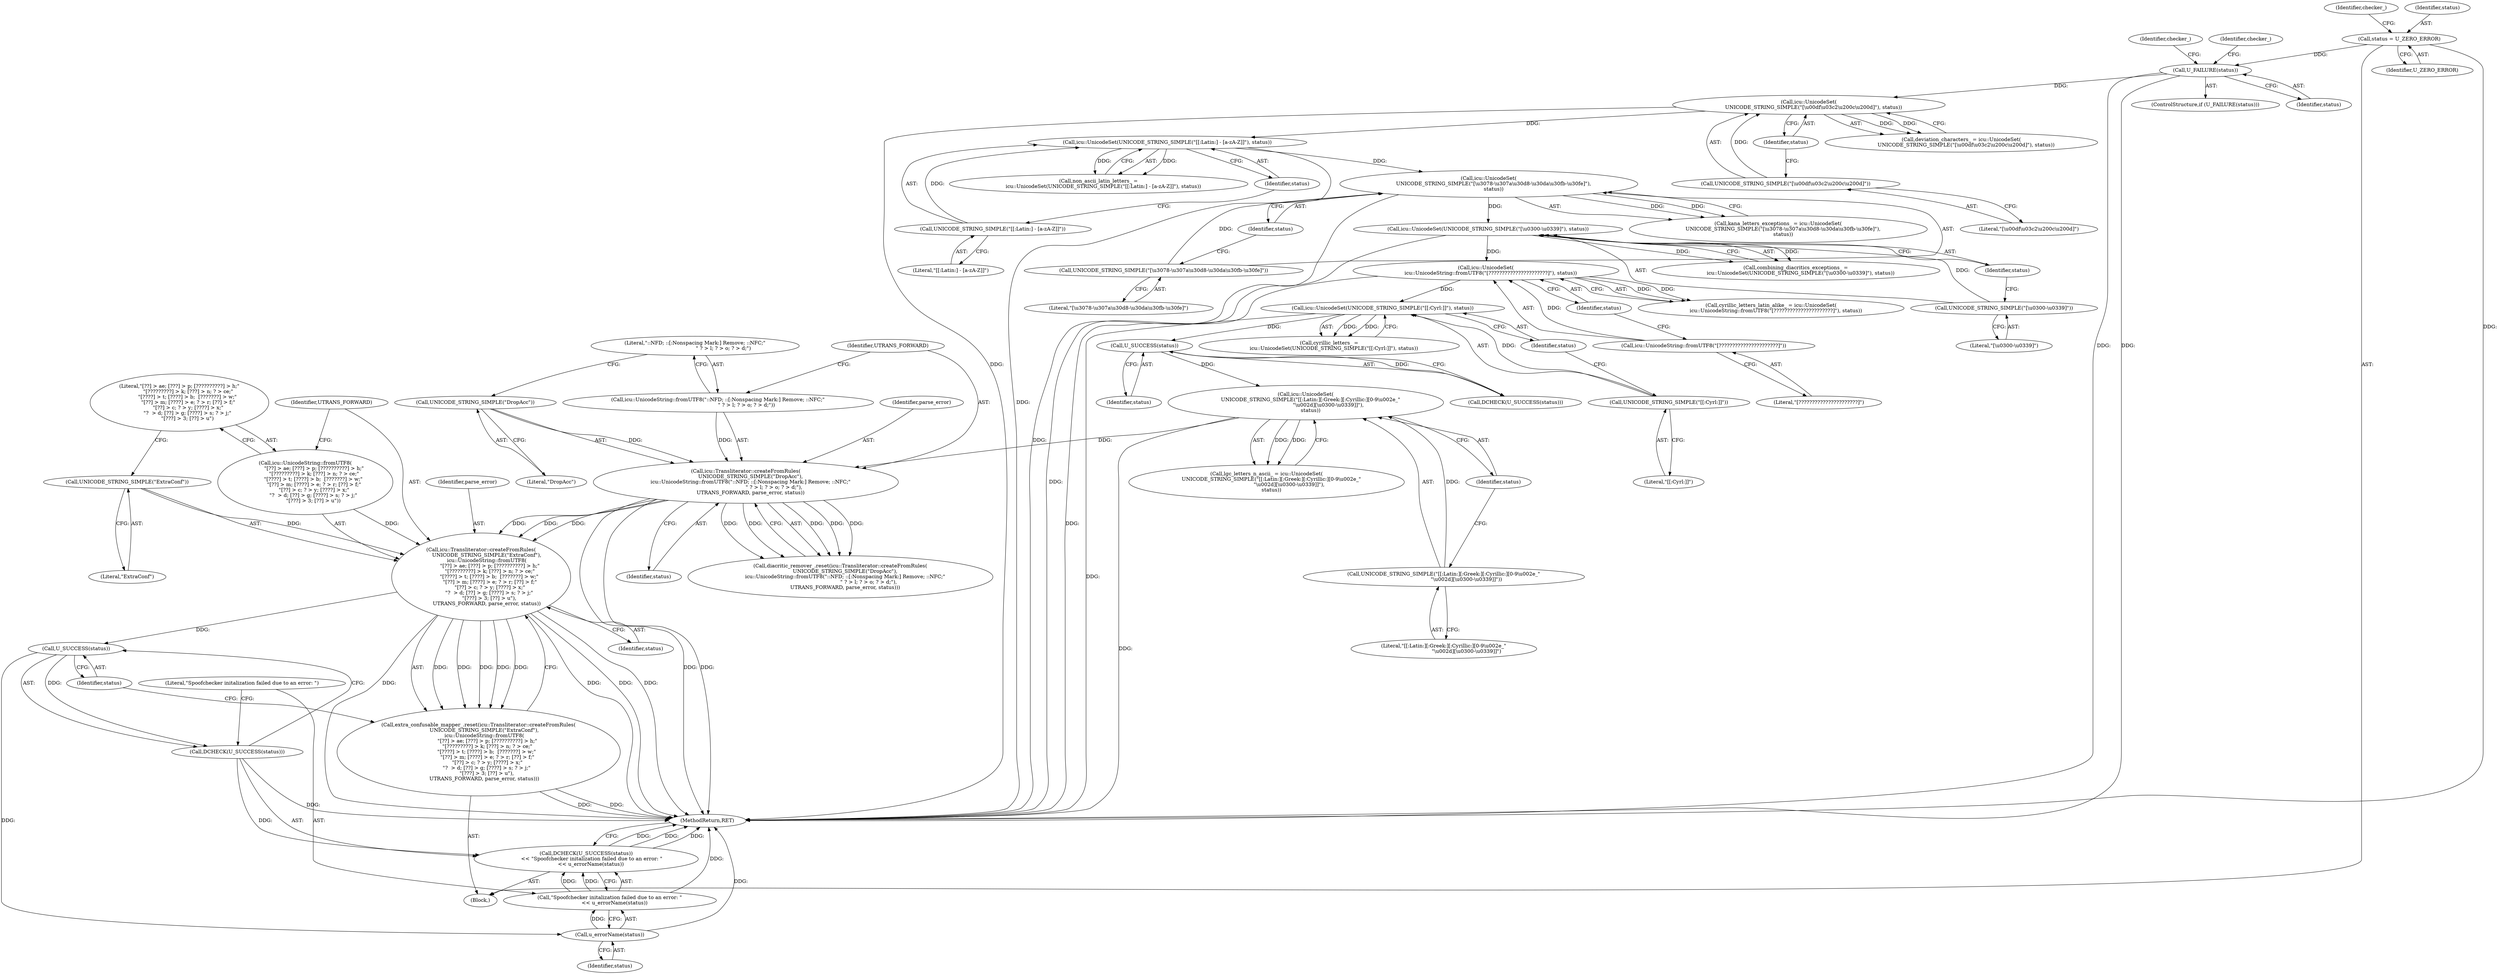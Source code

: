 digraph "0_Chrome_8ac035c31d42cedcc2a772d7765622dc9f406240@API" {
"1000206" [label="(Call,icu::Transliterator::createFromRules(\n       UNICODE_STRING_SIMPLE(\"ExtraConf\"),\n       icu::UnicodeString::fromUTF8(\n           \"[??] > ae; [???] > p; [??????????] > h;\"\n           \"[?????????] > k; [???] > n; ? > ce;\"\n          \"[????] > t; [????] > b;  [???????] > w;\"\n           \"[??] > m; [????] > e; ? > r; [??] > f;\"\n           \"[??] > c; ? > y; [????] > x;\"\n          \"?  > d; [??] > g; [????] > s; ? > j;\"\n          \"[???] > 3; [??] > u\"),\n       UTRANS_FORWARD, parse_error, status))"];
"1000207" [label="(Call,UNICODE_STRING_SIMPLE(\"ExtraConf\"))"];
"1000209" [label="(Call,icu::UnicodeString::fromUTF8(\n           \"[??] > ae; [???] > p; [??????????] > h;\"\n           \"[?????????] > k; [???] > n; ? > ce;\"\n          \"[????] > t; [????] > b;  [???????] > w;\"\n           \"[??] > m; [????] > e; ? > r; [??] > f;\"\n           \"[??] > c; ? > y; [????] > x;\"\n          \"?  > d; [??] > g; [????] > s; ? > j;\"\n          \"[???] > 3; [??] > u\"))"];
"1000197" [label="(Call,icu::Transliterator::createFromRules(\n      UNICODE_STRING_SIMPLE(\"DropAcc\"),\n      icu::UnicodeString::fromUTF8(\"::NFD; ::[:Nonspacing Mark:] Remove; ::NFC;\"\n                                   \" ? > l; ? > o; ? > d;\"),\n      UTRANS_FORWARD, parse_error, status))"];
"1000198" [label="(Call,UNICODE_STRING_SIMPLE(\"DropAcc\"))"];
"1000200" [label="(Call,icu::UnicodeString::fromUTF8(\"::NFD; ::[:Nonspacing Mark:] Remove; ::NFC;\"\n                                   \" ? > l; ? > o; ? > d;\"))"];
"1000190" [label="(Call,icu::UnicodeSet(\n      UNICODE_STRING_SIMPLE(\"[[:Latin:][:Greek:][:Cyrillic:][0-9\\u002e_\"\n                            \"\\u002d][\\u0300-\\u0339]]\"),\n      status))"];
"1000191" [label="(Call,UNICODE_STRING_SIMPLE(\"[[:Latin:][:Greek:][:Cyrillic:][0-9\\u002e_\"\n                            \"\\u002d][\\u0300-\\u0339]]\"))"];
"1000186" [label="(Call,U_SUCCESS(status))"];
"1000180" [label="(Call,icu::UnicodeSet(UNICODE_STRING_SIMPLE(\"[[:Cyrl:]]\"), status))"];
"1000181" [label="(Call,UNICODE_STRING_SIMPLE(\"[[:Cyrl:]]\"))"];
"1000173" [label="(Call,icu::UnicodeSet(\n      icu::UnicodeString::fromUTF8(\"[??????????????????????]\"), status))"];
"1000174" [label="(Call,icu::UnicodeString::fromUTF8(\"[??????????????????????]\"))"];
"1000166" [label="(Call,icu::UnicodeSet(UNICODE_STRING_SIMPLE(\"[\\u0300-\\u0339]\"), status))"];
"1000167" [label="(Call,UNICODE_STRING_SIMPLE(\"[\\u0300-\\u0339]\"))"];
"1000159" [label="(Call,icu::UnicodeSet(\n      UNICODE_STRING_SIMPLE(\"[\\u3078-\\u307a\\u30d8-\\u30da\\u30fb-\\u30fe]\"),\n      status))"];
"1000160" [label="(Call,UNICODE_STRING_SIMPLE(\"[\\u3078-\\u307a\\u30d8-\\u30da\\u30fb-\\u30fe]\"))"];
"1000152" [label="(Call,icu::UnicodeSet(UNICODE_STRING_SIMPLE(\"[[:Latin:] - [a-zA-Z]]\"), status))"];
"1000153" [label="(Call,UNICODE_STRING_SIMPLE(\"[[:Latin:] - [a-zA-Z]]\"))"];
"1000145" [label="(Call,icu::UnicodeSet(\n      UNICODE_STRING_SIMPLE(\"[\\u00df\\u03c2\\u200c\\u200d]\"), status))"];
"1000146" [label="(Call,UNICODE_STRING_SIMPLE(\"[\\u00df\\u03c2\\u200c\\u200d]\"))"];
"1000116" [label="(Call,U_FAILURE(status))"];
"1000107" [label="(Call,status = U_ZERO_ERROR)"];
"1000205" [label="(Call,extra_confusable_mapper_.reset(icu::Transliterator::createFromRules(\n       UNICODE_STRING_SIMPLE(\"ExtraConf\"),\n       icu::UnicodeString::fromUTF8(\n           \"[??] > ae; [???] > p; [??????????] > h;\"\n           \"[?????????] > k; [???] > n; ? > ce;\"\n          \"[????] > t; [????] > b;  [???????] > w;\"\n           \"[??] > m; [????] > e; ? > r; [??] > f;\"\n           \"[??] > c; ? > y; [????] > x;\"\n          \"?  > d; [??] > g; [????] > s; ? > j;\"\n          \"[???] > 3; [??] > u\"),\n       UTRANS_FORWARD, parse_error, status)))"];
"1000216" [label="(Call,U_SUCCESS(status))"];
"1000215" [label="(Call,DCHECK(U_SUCCESS(status)))"];
"1000214" [label="(Call,DCHECK(U_SUCCESS(status))\n       << \"Spoofchecker initalization failed due to an error: \"\n      << u_errorName(status))"];
"1000220" [label="(Call,u_errorName(status))"];
"1000218" [label="(Call,\"Spoofchecker initalization failed due to an error: \"\n      << u_errorName(status))"];
"1000185" [label="(Call,DCHECK(U_SUCCESS(status)))"];
"1000166" [label="(Call,icu::UnicodeSet(UNICODE_STRING_SIMPLE(\"[\\u0300-\\u0339]\"), status))"];
"1000160" [label="(Call,UNICODE_STRING_SIMPLE(\"[\\u3078-\\u307a\\u30d8-\\u30da\\u30fb-\\u30fe]\"))"];
"1000217" [label="(Identifier,status)"];
"1000157" [label="(Call,kana_letters_exceptions_ = icu::UnicodeSet(\n      UNICODE_STRING_SIMPLE(\"[\\u3078-\\u307a\\u30d8-\\u30da\\u30fb-\\u30fe]\"),\n      status))"];
"1000219" [label="(Literal,\"Spoofchecker initalization failed due to an error: \")"];
"1000198" [label="(Call,UNICODE_STRING_SIMPLE(\"DropAcc\"))"];
"1000150" [label="(Call,non_ascii_latin_letters_ =\n      icu::UnicodeSet(UNICODE_STRING_SIMPLE(\"[[:Latin:] - [a-zA-Z]]\"), status))"];
"1000197" [label="(Call,icu::Transliterator::createFromRules(\n      UNICODE_STRING_SIMPLE(\"DropAcc\"),\n      icu::UnicodeString::fromUTF8(\"::NFD; ::[:Nonspacing Mark:] Remove; ::NFC;\"\n                                   \" ? > l; ? > o; ? > d;\"),\n      UTRANS_FORWARD, parse_error, status))"];
"1000116" [label="(Call,U_FAILURE(status))"];
"1000146" [label="(Call,UNICODE_STRING_SIMPLE(\"[\\u00df\\u03c2\\u200c\\u200d]\"))"];
"1000191" [label="(Call,UNICODE_STRING_SIMPLE(\"[[:Latin:][:Greek:][:Cyrillic:][0-9\\u002e_\"\n                            \"\\u002d][\\u0300-\\u0339]]\"))"];
"1000111" [label="(Identifier,checker_)"];
"1000187" [label="(Identifier,status)"];
"1000161" [label="(Literal,\"[\\u3078-\\u307a\\u30d8-\\u30da\\u30fb-\\u30fe]\")"];
"1000115" [label="(ControlStructure,if (U_FAILURE(status)))"];
"1000215" [label="(Call,DCHECK(U_SUCCESS(status)))"];
"1000175" [label="(Literal,\"[??????????????????????]\")"];
"1000201" [label="(Literal,\"::NFD; ::[:Nonspacing Mark:] Remove; ::NFC;\"\n                                   \" ? > l; ? > o; ? > d;\")"];
"1000162" [label="(Identifier,status)"];
"1000155" [label="(Identifier,status)"];
"1000213" [label="(Identifier,status)"];
"1000176" [label="(Identifier,status)"];
"1000199" [label="(Literal,\"DropAcc\")"];
"1000108" [label="(Identifier,status)"];
"1000204" [label="(Identifier,status)"];
"1000169" [label="(Identifier,status)"];
"1000214" [label="(Call,DCHECK(U_SUCCESS(status))\n       << \"Spoofchecker initalization failed due to an error: \"\n      << u_errorName(status))"];
"1000211" [label="(Identifier,UTRANS_FORWARD)"];
"1000216" [label="(Call,U_SUCCESS(status))"];
"1000209" [label="(Call,icu::UnicodeString::fromUTF8(\n           \"[??] > ae; [???] > p; [??????????] > h;\"\n           \"[?????????] > k; [???] > n; ? > ce;\"\n          \"[????] > t; [????] > b;  [???????] > w;\"\n           \"[??] > m; [????] > e; ? > r; [??] > f;\"\n           \"[??] > c; ? > y; [????] > x;\"\n          \"?  > d; [??] > g; [????] > s; ? > j;\"\n          \"[???] > 3; [??] > u\"))"];
"1000203" [label="(Identifier,parse_error)"];
"1000192" [label="(Literal,\"[[:Latin:][:Greek:][:Cyrillic:][0-9\\u002e_\"\n                            \"\\u002d][\\u0300-\\u0339]]\")"];
"1000148" [label="(Identifier,status)"];
"1000107" [label="(Call,status = U_ZERO_ERROR)"];
"1000109" [label="(Identifier,U_ZERO_ERROR)"];
"1000168" [label="(Literal,\"[\\u0300-\\u0339]\")"];
"1000143" [label="(Call,deviation_characters_ = icu::UnicodeSet(\n      UNICODE_STRING_SIMPLE(\"[\\u00df\\u03c2\\u200c\\u200d]\"), status))"];
"1000188" [label="(Call,lgc_letters_n_ascii_ = icu::UnicodeSet(\n      UNICODE_STRING_SIMPLE(\"[[:Latin:][:Greek:][:Cyrillic:][0-9\\u002e_\"\n                            \"\\u002d][\\u0300-\\u0339]]\"),\n      status))"];
"1000200" [label="(Call,icu::UnicodeString::fromUTF8(\"::NFD; ::[:Nonspacing Mark:] Remove; ::NFC;\"\n                                   \" ? > l; ? > o; ? > d;\"))"];
"1000181" [label="(Call,UNICODE_STRING_SIMPLE(\"[[:Cyrl:]]\"))"];
"1000154" [label="(Literal,\"[[:Latin:] - [a-zA-Z]]\")"];
"1000167" [label="(Call,UNICODE_STRING_SIMPLE(\"[\\u0300-\\u0339]\"))"];
"1000205" [label="(Call,extra_confusable_mapper_.reset(icu::Transliterator::createFromRules(\n       UNICODE_STRING_SIMPLE(\"ExtraConf\"),\n       icu::UnicodeString::fromUTF8(\n           \"[??] > ae; [???] > p; [??????????] > h;\"\n           \"[?????????] > k; [???] > n; ? > ce;\"\n          \"[????] > t; [????] > b;  [???????] > w;\"\n           \"[??] > m; [????] > e; ? > r; [??] > f;\"\n           \"[??] > c; ? > y; [????] > x;\"\n          \"?  > d; [??] > g; [????] > s; ? > j;\"\n          \"[???] > 3; [??] > u\"),\n       UTRANS_FORWARD, parse_error, status)))"];
"1000196" [label="(Call,diacritic_remover_.reset(icu::Transliterator::createFromRules(\n      UNICODE_STRING_SIMPLE(\"DropAcc\"),\n      icu::UnicodeString::fromUTF8(\"::NFD; ::[:Nonspacing Mark:] Remove; ::NFC;\"\n                                   \" ? > l; ? > o; ? > d;\"),\n      UTRANS_FORWARD, parse_error, status)))"];
"1000206" [label="(Call,icu::Transliterator::createFromRules(\n       UNICODE_STRING_SIMPLE(\"ExtraConf\"),\n       icu::UnicodeString::fromUTF8(\n           \"[??] > ae; [???] > p; [??????????] > h;\"\n           \"[?????????] > k; [???] > n; ? > ce;\"\n          \"[????] > t; [????] > b;  [???????] > w;\"\n           \"[??] > m; [????] > e; ? > r; [??] > f;\"\n           \"[??] > c; ? > y; [????] > x;\"\n          \"?  > d; [??] > g; [????] > s; ? > j;\"\n          \"[???] > 3; [??] > u\"),\n       UTRANS_FORWARD, parse_error, status))"];
"1000159" [label="(Call,icu::UnicodeSet(\n      UNICODE_STRING_SIMPLE(\"[\\u3078-\\u307a\\u30d8-\\u30da\\u30fb-\\u30fe]\"),\n      status))"];
"1000174" [label="(Call,icu::UnicodeString::fromUTF8(\"[??????????????????????]\"))"];
"1000210" [label="(Literal,\"[??] > ae; [???] > p; [??????????] > h;\"\n           \"[?????????] > k; [???] > n; ? > ce;\"\n          \"[????] > t; [????] > b;  [???????] > w;\"\n           \"[??] > m; [????] > e; ? > r; [??] > f;\"\n           \"[??] > c; ? > y; [????] > x;\"\n          \"?  > d; [??] > g; [????] > s; ? > j;\"\n          \"[???] > 3; [??] > u\")"];
"1000117" [label="(Identifier,status)"];
"1000164" [label="(Call,combining_diacritics_exceptions_ =\n      icu::UnicodeSet(UNICODE_STRING_SIMPLE(\"[\\u0300-\\u0339]\"), status))"];
"1000190" [label="(Call,icu::UnicodeSet(\n      UNICODE_STRING_SIMPLE(\"[[:Latin:][:Greek:][:Cyrillic:][0-9\\u002e_\"\n                            \"\\u002d][\\u0300-\\u0339]]\"),\n      status))"];
"1000178" [label="(Call,cyrillic_letters_ =\n      icu::UnicodeSet(UNICODE_STRING_SIMPLE(\"[[:Cyrl:]]\"), status))"];
"1000222" [label="(MethodReturn,RET)"];
"1000182" [label="(Literal,\"[[:Cyrl:]]\")"];
"1000173" [label="(Call,icu::UnicodeSet(\n      icu::UnicodeString::fromUTF8(\"[??????????????????????]\"), status))"];
"1000186" [label="(Call,U_SUCCESS(status))"];
"1000208" [label="(Literal,\"ExtraConf\")"];
"1000220" [label="(Call,u_errorName(status))"];
"1000153" [label="(Call,UNICODE_STRING_SIMPLE(\"[[:Latin:] - [a-zA-Z]]\"))"];
"1000147" [label="(Literal,\"[\\u00df\\u03c2\\u200c\\u200d]\")"];
"1000218" [label="(Call,\"Spoofchecker initalization failed due to an error: \"\n      << u_errorName(status))"];
"1000145" [label="(Call,icu::UnicodeSet(\n      UNICODE_STRING_SIMPLE(\"[\\u00df\\u03c2\\u200c\\u200d]\"), status))"];
"1000180" [label="(Call,icu::UnicodeSet(UNICODE_STRING_SIMPLE(\"[[:Cyrl:]]\"), status))"];
"1000183" [label="(Identifier,status)"];
"1000193" [label="(Identifier,status)"];
"1000212" [label="(Identifier,parse_error)"];
"1000105" [label="(Block,)"];
"1000152" [label="(Call,icu::UnicodeSet(UNICODE_STRING_SIMPLE(\"[[:Latin:] - [a-zA-Z]]\"), status))"];
"1000221" [label="(Identifier,status)"];
"1000120" [label="(Identifier,checker_)"];
"1000207" [label="(Call,UNICODE_STRING_SIMPLE(\"ExtraConf\"))"];
"1000171" [label="(Call,cyrillic_letters_latin_alike_ = icu::UnicodeSet(\n      icu::UnicodeString::fromUTF8(\"[??????????????????????]\"), status))"];
"1000124" [label="(Identifier,checker_)"];
"1000202" [label="(Identifier,UTRANS_FORWARD)"];
"1000206" -> "1000205"  [label="AST: "];
"1000206" -> "1000213"  [label="CFG: "];
"1000207" -> "1000206"  [label="AST: "];
"1000209" -> "1000206"  [label="AST: "];
"1000211" -> "1000206"  [label="AST: "];
"1000212" -> "1000206"  [label="AST: "];
"1000213" -> "1000206"  [label="AST: "];
"1000205" -> "1000206"  [label="CFG: "];
"1000206" -> "1000222"  [label="DDG: "];
"1000206" -> "1000222"  [label="DDG: "];
"1000206" -> "1000222"  [label="DDG: "];
"1000206" -> "1000222"  [label="DDG: "];
"1000206" -> "1000205"  [label="DDG: "];
"1000206" -> "1000205"  [label="DDG: "];
"1000206" -> "1000205"  [label="DDG: "];
"1000206" -> "1000205"  [label="DDG: "];
"1000206" -> "1000205"  [label="DDG: "];
"1000207" -> "1000206"  [label="DDG: "];
"1000209" -> "1000206"  [label="DDG: "];
"1000197" -> "1000206"  [label="DDG: "];
"1000197" -> "1000206"  [label="DDG: "];
"1000197" -> "1000206"  [label="DDG: "];
"1000206" -> "1000216"  [label="DDG: "];
"1000207" -> "1000208"  [label="CFG: "];
"1000208" -> "1000207"  [label="AST: "];
"1000210" -> "1000207"  [label="CFG: "];
"1000209" -> "1000210"  [label="CFG: "];
"1000210" -> "1000209"  [label="AST: "];
"1000211" -> "1000209"  [label="CFG: "];
"1000197" -> "1000196"  [label="AST: "];
"1000197" -> "1000204"  [label="CFG: "];
"1000198" -> "1000197"  [label="AST: "];
"1000200" -> "1000197"  [label="AST: "];
"1000202" -> "1000197"  [label="AST: "];
"1000203" -> "1000197"  [label="AST: "];
"1000204" -> "1000197"  [label="AST: "];
"1000196" -> "1000197"  [label="CFG: "];
"1000197" -> "1000222"  [label="DDG: "];
"1000197" -> "1000222"  [label="DDG: "];
"1000197" -> "1000196"  [label="DDG: "];
"1000197" -> "1000196"  [label="DDG: "];
"1000197" -> "1000196"  [label="DDG: "];
"1000197" -> "1000196"  [label="DDG: "];
"1000197" -> "1000196"  [label="DDG: "];
"1000198" -> "1000197"  [label="DDG: "];
"1000200" -> "1000197"  [label="DDG: "];
"1000190" -> "1000197"  [label="DDG: "];
"1000198" -> "1000199"  [label="CFG: "];
"1000199" -> "1000198"  [label="AST: "];
"1000201" -> "1000198"  [label="CFG: "];
"1000200" -> "1000201"  [label="CFG: "];
"1000201" -> "1000200"  [label="AST: "];
"1000202" -> "1000200"  [label="CFG: "];
"1000190" -> "1000188"  [label="AST: "];
"1000190" -> "1000193"  [label="CFG: "];
"1000191" -> "1000190"  [label="AST: "];
"1000193" -> "1000190"  [label="AST: "];
"1000188" -> "1000190"  [label="CFG: "];
"1000190" -> "1000222"  [label="DDG: "];
"1000190" -> "1000188"  [label="DDG: "];
"1000190" -> "1000188"  [label="DDG: "];
"1000191" -> "1000190"  [label="DDG: "];
"1000186" -> "1000190"  [label="DDG: "];
"1000191" -> "1000192"  [label="CFG: "];
"1000192" -> "1000191"  [label="AST: "];
"1000193" -> "1000191"  [label="CFG: "];
"1000186" -> "1000185"  [label="AST: "];
"1000186" -> "1000187"  [label="CFG: "];
"1000187" -> "1000186"  [label="AST: "];
"1000185" -> "1000186"  [label="CFG: "];
"1000186" -> "1000185"  [label="DDG: "];
"1000180" -> "1000186"  [label="DDG: "];
"1000180" -> "1000178"  [label="AST: "];
"1000180" -> "1000183"  [label="CFG: "];
"1000181" -> "1000180"  [label="AST: "];
"1000183" -> "1000180"  [label="AST: "];
"1000178" -> "1000180"  [label="CFG: "];
"1000180" -> "1000222"  [label="DDG: "];
"1000180" -> "1000178"  [label="DDG: "];
"1000180" -> "1000178"  [label="DDG: "];
"1000181" -> "1000180"  [label="DDG: "];
"1000173" -> "1000180"  [label="DDG: "];
"1000181" -> "1000182"  [label="CFG: "];
"1000182" -> "1000181"  [label="AST: "];
"1000183" -> "1000181"  [label="CFG: "];
"1000173" -> "1000171"  [label="AST: "];
"1000173" -> "1000176"  [label="CFG: "];
"1000174" -> "1000173"  [label="AST: "];
"1000176" -> "1000173"  [label="AST: "];
"1000171" -> "1000173"  [label="CFG: "];
"1000173" -> "1000222"  [label="DDG: "];
"1000173" -> "1000171"  [label="DDG: "];
"1000173" -> "1000171"  [label="DDG: "];
"1000174" -> "1000173"  [label="DDG: "];
"1000166" -> "1000173"  [label="DDG: "];
"1000174" -> "1000175"  [label="CFG: "];
"1000175" -> "1000174"  [label="AST: "];
"1000176" -> "1000174"  [label="CFG: "];
"1000166" -> "1000164"  [label="AST: "];
"1000166" -> "1000169"  [label="CFG: "];
"1000167" -> "1000166"  [label="AST: "];
"1000169" -> "1000166"  [label="AST: "];
"1000164" -> "1000166"  [label="CFG: "];
"1000166" -> "1000222"  [label="DDG: "];
"1000166" -> "1000164"  [label="DDG: "];
"1000166" -> "1000164"  [label="DDG: "];
"1000167" -> "1000166"  [label="DDG: "];
"1000159" -> "1000166"  [label="DDG: "];
"1000167" -> "1000168"  [label="CFG: "];
"1000168" -> "1000167"  [label="AST: "];
"1000169" -> "1000167"  [label="CFG: "];
"1000159" -> "1000157"  [label="AST: "];
"1000159" -> "1000162"  [label="CFG: "];
"1000160" -> "1000159"  [label="AST: "];
"1000162" -> "1000159"  [label="AST: "];
"1000157" -> "1000159"  [label="CFG: "];
"1000159" -> "1000222"  [label="DDG: "];
"1000159" -> "1000157"  [label="DDG: "];
"1000159" -> "1000157"  [label="DDG: "];
"1000160" -> "1000159"  [label="DDG: "];
"1000152" -> "1000159"  [label="DDG: "];
"1000160" -> "1000161"  [label="CFG: "];
"1000161" -> "1000160"  [label="AST: "];
"1000162" -> "1000160"  [label="CFG: "];
"1000152" -> "1000150"  [label="AST: "];
"1000152" -> "1000155"  [label="CFG: "];
"1000153" -> "1000152"  [label="AST: "];
"1000155" -> "1000152"  [label="AST: "];
"1000150" -> "1000152"  [label="CFG: "];
"1000152" -> "1000222"  [label="DDG: "];
"1000152" -> "1000150"  [label="DDG: "];
"1000152" -> "1000150"  [label="DDG: "];
"1000153" -> "1000152"  [label="DDG: "];
"1000145" -> "1000152"  [label="DDG: "];
"1000153" -> "1000154"  [label="CFG: "];
"1000154" -> "1000153"  [label="AST: "];
"1000155" -> "1000153"  [label="CFG: "];
"1000145" -> "1000143"  [label="AST: "];
"1000145" -> "1000148"  [label="CFG: "];
"1000146" -> "1000145"  [label="AST: "];
"1000148" -> "1000145"  [label="AST: "];
"1000143" -> "1000145"  [label="CFG: "];
"1000145" -> "1000222"  [label="DDG: "];
"1000145" -> "1000143"  [label="DDG: "];
"1000145" -> "1000143"  [label="DDG: "];
"1000146" -> "1000145"  [label="DDG: "];
"1000116" -> "1000145"  [label="DDG: "];
"1000146" -> "1000147"  [label="CFG: "];
"1000147" -> "1000146"  [label="AST: "];
"1000148" -> "1000146"  [label="CFG: "];
"1000116" -> "1000115"  [label="AST: "];
"1000116" -> "1000117"  [label="CFG: "];
"1000117" -> "1000116"  [label="AST: "];
"1000120" -> "1000116"  [label="CFG: "];
"1000124" -> "1000116"  [label="CFG: "];
"1000116" -> "1000222"  [label="DDG: "];
"1000116" -> "1000222"  [label="DDG: "];
"1000107" -> "1000116"  [label="DDG: "];
"1000107" -> "1000105"  [label="AST: "];
"1000107" -> "1000109"  [label="CFG: "];
"1000108" -> "1000107"  [label="AST: "];
"1000109" -> "1000107"  [label="AST: "];
"1000111" -> "1000107"  [label="CFG: "];
"1000107" -> "1000222"  [label="DDG: "];
"1000205" -> "1000105"  [label="AST: "];
"1000217" -> "1000205"  [label="CFG: "];
"1000205" -> "1000222"  [label="DDG: "];
"1000205" -> "1000222"  [label="DDG: "];
"1000216" -> "1000215"  [label="AST: "];
"1000216" -> "1000217"  [label="CFG: "];
"1000217" -> "1000216"  [label="AST: "];
"1000215" -> "1000216"  [label="CFG: "];
"1000216" -> "1000215"  [label="DDG: "];
"1000216" -> "1000220"  [label="DDG: "];
"1000215" -> "1000214"  [label="AST: "];
"1000219" -> "1000215"  [label="CFG: "];
"1000215" -> "1000222"  [label="DDG: "];
"1000215" -> "1000214"  [label="DDG: "];
"1000214" -> "1000105"  [label="AST: "];
"1000214" -> "1000218"  [label="CFG: "];
"1000218" -> "1000214"  [label="AST: "];
"1000222" -> "1000214"  [label="CFG: "];
"1000214" -> "1000222"  [label="DDG: "];
"1000214" -> "1000222"  [label="DDG: "];
"1000214" -> "1000222"  [label="DDG: "];
"1000218" -> "1000214"  [label="DDG: "];
"1000218" -> "1000214"  [label="DDG: "];
"1000220" -> "1000218"  [label="AST: "];
"1000220" -> "1000221"  [label="CFG: "];
"1000221" -> "1000220"  [label="AST: "];
"1000218" -> "1000220"  [label="CFG: "];
"1000220" -> "1000222"  [label="DDG: "];
"1000220" -> "1000218"  [label="DDG: "];
"1000219" -> "1000218"  [label="AST: "];
"1000218" -> "1000222"  [label="DDG: "];
}
